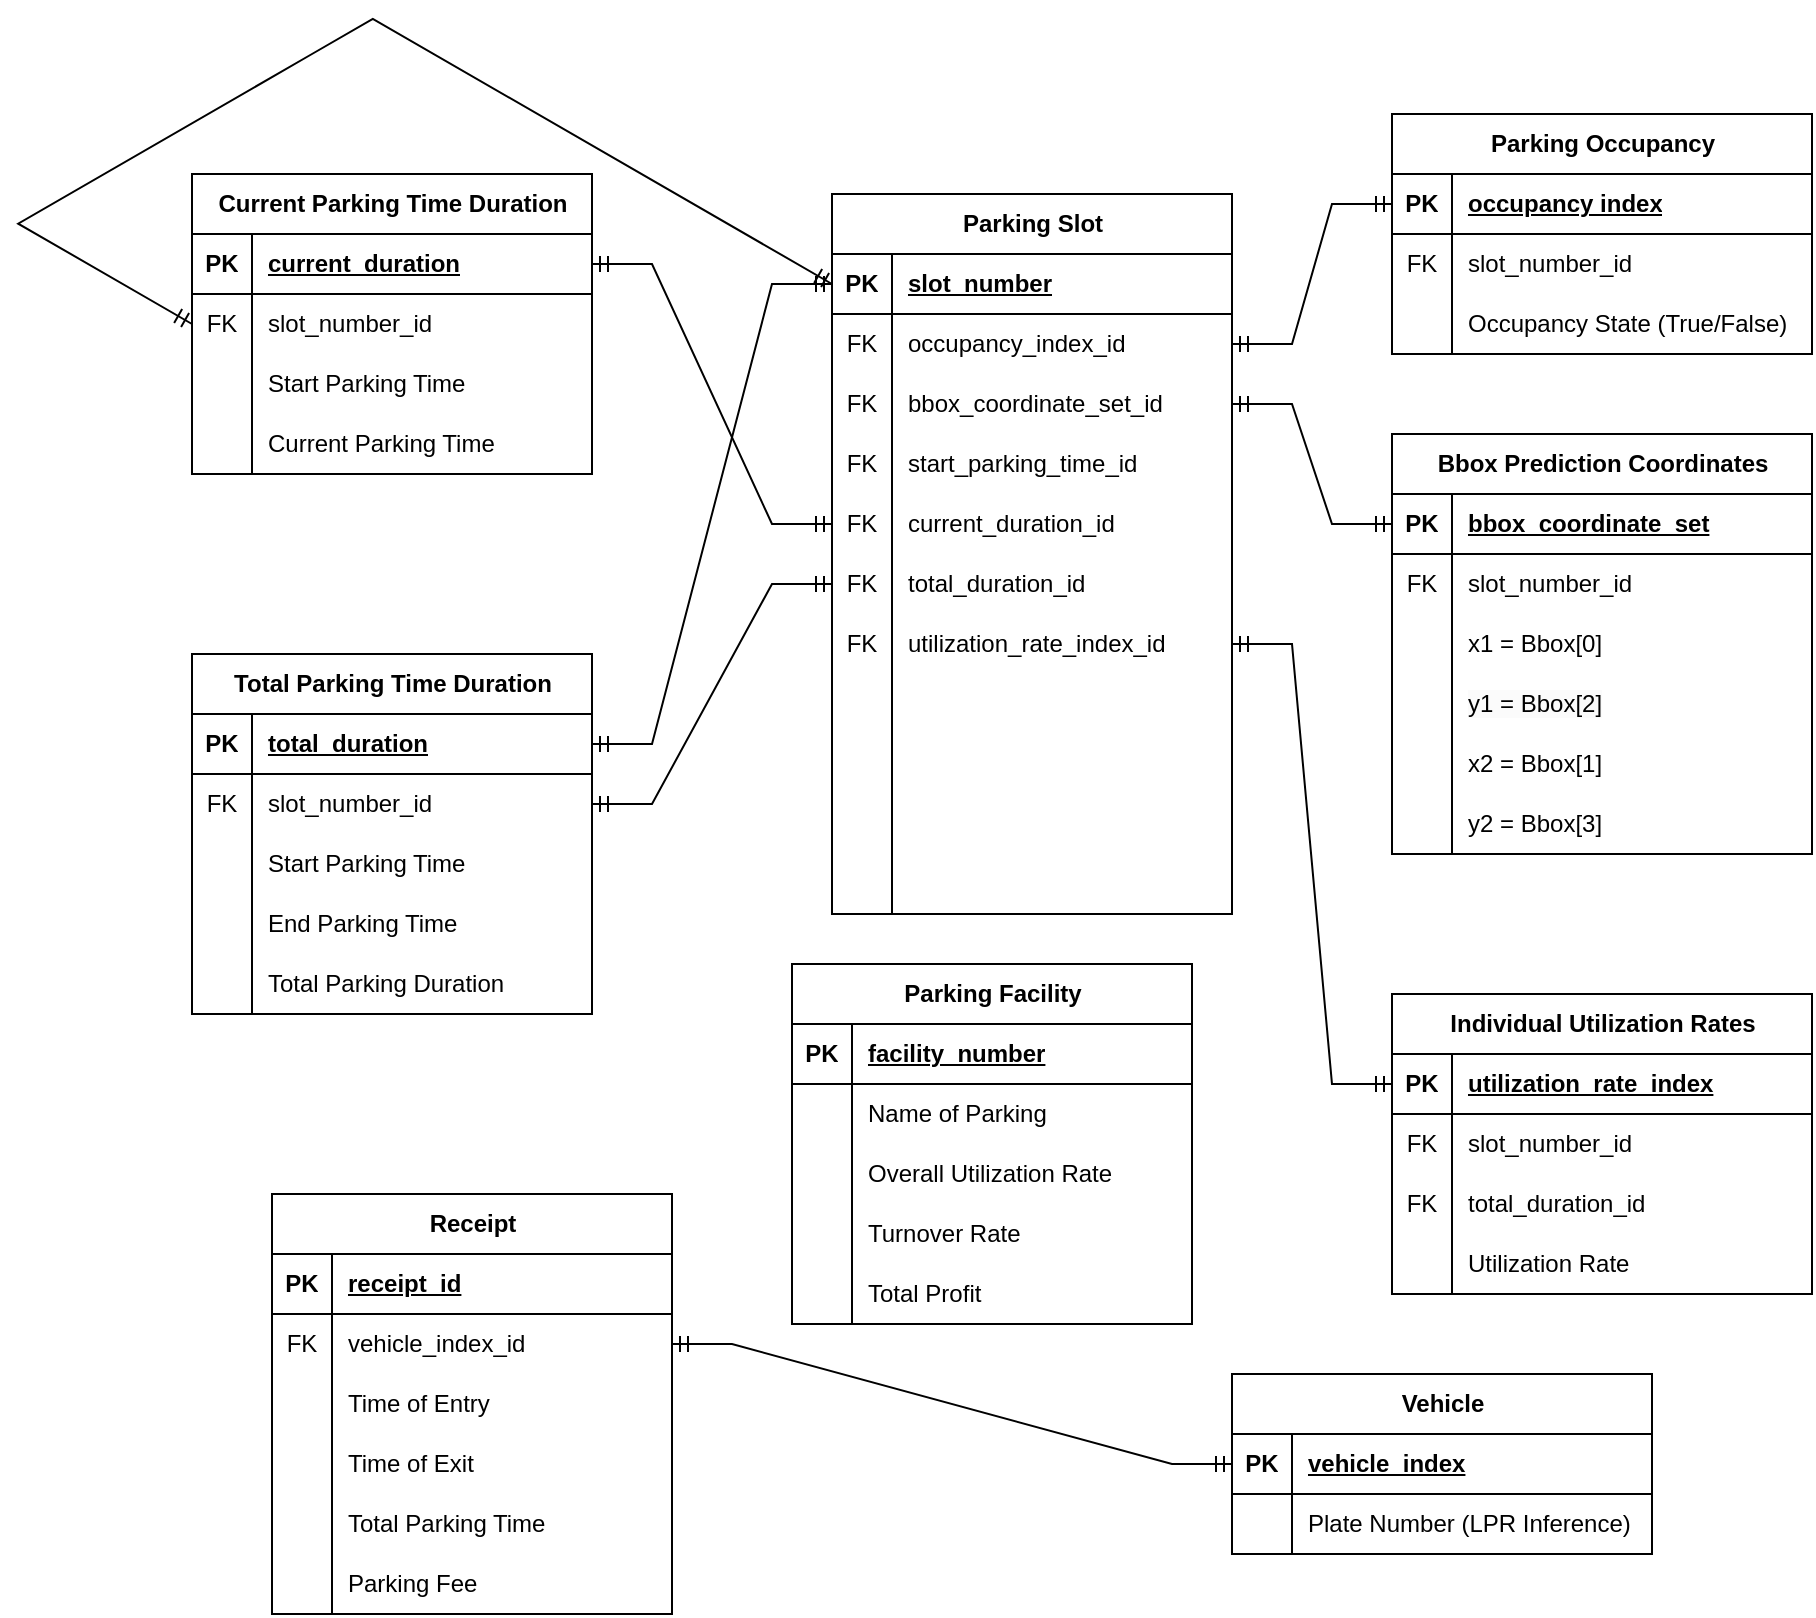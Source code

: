 <mxfile version="21.3.4" type="github">
  <diagram name="Page-1" id="2ca16b54-16f6-2749-3443-fa8db7711227">
    <mxGraphModel dx="2534" dy="803" grid="1" gridSize="10" guides="1" tooltips="1" connect="1" arrows="1" fold="1" page="1" pageScale="1" pageWidth="1100" pageHeight="850" background="none" math="0" shadow="0">
      <root>
        <mxCell id="0" />
        <mxCell id="1" parent="0" />
        <mxCell id="xJjSJSvxdBh9kYP0cGvU-10" value="Parking Slot" style="shape=table;startSize=30;container=1;collapsible=1;childLayout=tableLayout;fixedRows=1;rowLines=0;fontStyle=1;align=center;resizeLast=1;html=1;" parent="1" vertex="1">
          <mxGeometry x="360" y="120" width="200" height="360" as="geometry" />
        </mxCell>
        <mxCell id="xJjSJSvxdBh9kYP0cGvU-11" value="" style="shape=tableRow;horizontal=0;startSize=0;swimlaneHead=0;swimlaneBody=0;fillColor=none;collapsible=0;dropTarget=0;points=[[0,0.5],[1,0.5]];portConstraint=eastwest;top=0;left=0;right=0;bottom=1;" parent="xJjSJSvxdBh9kYP0cGvU-10" vertex="1">
          <mxGeometry y="30" width="200" height="30" as="geometry" />
        </mxCell>
        <mxCell id="xJjSJSvxdBh9kYP0cGvU-12" value="PK" style="shape=partialRectangle;connectable=0;fillColor=none;top=0;left=0;bottom=0;right=0;fontStyle=1;overflow=hidden;whiteSpace=wrap;html=1;" parent="xJjSJSvxdBh9kYP0cGvU-11" vertex="1">
          <mxGeometry width="30" height="30" as="geometry">
            <mxRectangle width="30" height="30" as="alternateBounds" />
          </mxGeometry>
        </mxCell>
        <mxCell id="xJjSJSvxdBh9kYP0cGvU-13" value="slot_number" style="shape=partialRectangle;connectable=0;fillColor=none;top=0;left=0;bottom=0;right=0;align=left;spacingLeft=6;fontStyle=5;overflow=hidden;whiteSpace=wrap;html=1;" parent="xJjSJSvxdBh9kYP0cGvU-11" vertex="1">
          <mxGeometry x="30" width="170" height="30" as="geometry">
            <mxRectangle width="170" height="30" as="alternateBounds" />
          </mxGeometry>
        </mxCell>
        <mxCell id="xJjSJSvxdBh9kYP0cGvU-14" value="" style="shape=tableRow;horizontal=0;startSize=0;swimlaneHead=0;swimlaneBody=0;fillColor=none;collapsible=0;dropTarget=0;points=[[0,0.5],[1,0.5]];portConstraint=eastwest;top=0;left=0;right=0;bottom=0;" parent="xJjSJSvxdBh9kYP0cGvU-10" vertex="1">
          <mxGeometry y="60" width="200" height="30" as="geometry" />
        </mxCell>
        <mxCell id="xJjSJSvxdBh9kYP0cGvU-15" value="FK" style="shape=partialRectangle;connectable=0;fillColor=none;top=0;left=0;bottom=0;right=0;editable=1;overflow=hidden;whiteSpace=wrap;html=1;" parent="xJjSJSvxdBh9kYP0cGvU-14" vertex="1">
          <mxGeometry width="30" height="30" as="geometry">
            <mxRectangle width="30" height="30" as="alternateBounds" />
          </mxGeometry>
        </mxCell>
        <mxCell id="xJjSJSvxdBh9kYP0cGvU-16" value="occupancy_index_id" style="shape=partialRectangle;connectable=0;fillColor=none;top=0;left=0;bottom=0;right=0;align=left;spacingLeft=6;overflow=hidden;whiteSpace=wrap;html=1;" parent="xJjSJSvxdBh9kYP0cGvU-14" vertex="1">
          <mxGeometry x="30" width="170" height="30" as="geometry">
            <mxRectangle width="170" height="30" as="alternateBounds" />
          </mxGeometry>
        </mxCell>
        <mxCell id="xJjSJSvxdBh9kYP0cGvU-17" value="" style="shape=tableRow;horizontal=0;startSize=0;swimlaneHead=0;swimlaneBody=0;fillColor=none;collapsible=0;dropTarget=0;points=[[0,0.5],[1,0.5]];portConstraint=eastwest;top=0;left=0;right=0;bottom=0;" parent="xJjSJSvxdBh9kYP0cGvU-10" vertex="1">
          <mxGeometry y="90" width="200" height="30" as="geometry" />
        </mxCell>
        <mxCell id="xJjSJSvxdBh9kYP0cGvU-18" value="FK" style="shape=partialRectangle;connectable=0;fillColor=none;top=0;left=0;bottom=0;right=0;editable=1;overflow=hidden;whiteSpace=wrap;html=1;" parent="xJjSJSvxdBh9kYP0cGvU-17" vertex="1">
          <mxGeometry width="30" height="30" as="geometry">
            <mxRectangle width="30" height="30" as="alternateBounds" />
          </mxGeometry>
        </mxCell>
        <mxCell id="xJjSJSvxdBh9kYP0cGvU-19" value="bbox_coordinate_set_id" style="shape=partialRectangle;connectable=0;fillColor=none;top=0;left=0;bottom=0;right=0;align=left;spacingLeft=6;overflow=hidden;whiteSpace=wrap;html=1;" parent="xJjSJSvxdBh9kYP0cGvU-17" vertex="1">
          <mxGeometry x="30" width="170" height="30" as="geometry">
            <mxRectangle width="170" height="30" as="alternateBounds" />
          </mxGeometry>
        </mxCell>
        <mxCell id="xJjSJSvxdBh9kYP0cGvU-20" value="" style="shape=tableRow;horizontal=0;startSize=0;swimlaneHead=0;swimlaneBody=0;fillColor=none;collapsible=0;dropTarget=0;points=[[0,0.5],[1,0.5]];portConstraint=eastwest;top=0;left=0;right=0;bottom=0;" parent="xJjSJSvxdBh9kYP0cGvU-10" vertex="1">
          <mxGeometry y="120" width="200" height="30" as="geometry" />
        </mxCell>
        <mxCell id="xJjSJSvxdBh9kYP0cGvU-21" value="FK" style="shape=partialRectangle;connectable=0;fillColor=none;top=0;left=0;bottom=0;right=0;editable=1;overflow=hidden;whiteSpace=wrap;html=1;" parent="xJjSJSvxdBh9kYP0cGvU-20" vertex="1">
          <mxGeometry width="30" height="30" as="geometry">
            <mxRectangle width="30" height="30" as="alternateBounds" />
          </mxGeometry>
        </mxCell>
        <mxCell id="xJjSJSvxdBh9kYP0cGvU-22" value="start_parking_time_id" style="shape=partialRectangle;connectable=0;fillColor=none;top=0;left=0;bottom=0;right=0;align=left;spacingLeft=6;overflow=hidden;whiteSpace=wrap;html=1;" parent="xJjSJSvxdBh9kYP0cGvU-20" vertex="1">
          <mxGeometry x="30" width="170" height="30" as="geometry">
            <mxRectangle width="170" height="30" as="alternateBounds" />
          </mxGeometry>
        </mxCell>
        <mxCell id="xJjSJSvxdBh9kYP0cGvU-23" value="" style="shape=tableRow;horizontal=0;startSize=0;swimlaneHead=0;swimlaneBody=0;fillColor=none;collapsible=0;dropTarget=0;points=[[0,0.5],[1,0.5]];portConstraint=eastwest;top=0;left=0;right=0;bottom=0;" parent="xJjSJSvxdBh9kYP0cGvU-10" vertex="1">
          <mxGeometry y="150" width="200" height="30" as="geometry" />
        </mxCell>
        <mxCell id="xJjSJSvxdBh9kYP0cGvU-24" value="FK" style="shape=partialRectangle;connectable=0;fillColor=none;top=0;left=0;bottom=0;right=0;editable=1;overflow=hidden;whiteSpace=wrap;html=1;" parent="xJjSJSvxdBh9kYP0cGvU-23" vertex="1">
          <mxGeometry width="30" height="30" as="geometry">
            <mxRectangle width="30" height="30" as="alternateBounds" />
          </mxGeometry>
        </mxCell>
        <mxCell id="xJjSJSvxdBh9kYP0cGvU-25" value="current_duration_id" style="shape=partialRectangle;connectable=0;fillColor=none;top=0;left=0;bottom=0;right=0;align=left;spacingLeft=6;overflow=hidden;whiteSpace=wrap;html=1;" parent="xJjSJSvxdBh9kYP0cGvU-23" vertex="1">
          <mxGeometry x="30" width="170" height="30" as="geometry">
            <mxRectangle width="170" height="30" as="alternateBounds" />
          </mxGeometry>
        </mxCell>
        <mxCell id="xJjSJSvxdBh9kYP0cGvU-26" value="" style="shape=tableRow;horizontal=0;startSize=0;swimlaneHead=0;swimlaneBody=0;fillColor=none;collapsible=0;dropTarget=0;points=[[0,0.5],[1,0.5]];portConstraint=eastwest;top=0;left=0;right=0;bottom=0;" parent="xJjSJSvxdBh9kYP0cGvU-10" vertex="1">
          <mxGeometry y="180" width="200" height="30" as="geometry" />
        </mxCell>
        <mxCell id="xJjSJSvxdBh9kYP0cGvU-27" value="FK" style="shape=partialRectangle;connectable=0;fillColor=none;top=0;left=0;bottom=0;right=0;editable=1;overflow=hidden;whiteSpace=wrap;html=1;" parent="xJjSJSvxdBh9kYP0cGvU-26" vertex="1">
          <mxGeometry width="30" height="30" as="geometry">
            <mxRectangle width="30" height="30" as="alternateBounds" />
          </mxGeometry>
        </mxCell>
        <mxCell id="xJjSJSvxdBh9kYP0cGvU-28" value="total_duration_id" style="shape=partialRectangle;connectable=0;fillColor=none;top=0;left=0;bottom=0;right=0;align=left;spacingLeft=6;overflow=hidden;whiteSpace=wrap;html=1;" parent="xJjSJSvxdBh9kYP0cGvU-26" vertex="1">
          <mxGeometry x="30" width="170" height="30" as="geometry">
            <mxRectangle width="170" height="30" as="alternateBounds" />
          </mxGeometry>
        </mxCell>
        <mxCell id="xJjSJSvxdBh9kYP0cGvU-48" value="" style="shape=tableRow;horizontal=0;startSize=0;swimlaneHead=0;swimlaneBody=0;fillColor=none;collapsible=0;dropTarget=0;points=[[0,0.5],[1,0.5]];portConstraint=eastwest;top=0;left=0;right=0;bottom=0;" parent="xJjSJSvxdBh9kYP0cGvU-10" vertex="1">
          <mxGeometry y="210" width="200" height="30" as="geometry" />
        </mxCell>
        <mxCell id="xJjSJSvxdBh9kYP0cGvU-49" value="FK" style="shape=partialRectangle;connectable=0;fillColor=none;top=0;left=0;bottom=0;right=0;editable=1;overflow=hidden;whiteSpace=wrap;html=1;" parent="xJjSJSvxdBh9kYP0cGvU-48" vertex="1">
          <mxGeometry width="30" height="30" as="geometry">
            <mxRectangle width="30" height="30" as="alternateBounds" />
          </mxGeometry>
        </mxCell>
        <mxCell id="xJjSJSvxdBh9kYP0cGvU-50" value="utilization_rate_index_id" style="shape=partialRectangle;connectable=0;fillColor=none;top=0;left=0;bottom=0;right=0;align=left;spacingLeft=6;overflow=hidden;whiteSpace=wrap;html=1;" parent="xJjSJSvxdBh9kYP0cGvU-48" vertex="1">
          <mxGeometry x="30" width="170" height="30" as="geometry">
            <mxRectangle width="170" height="30" as="alternateBounds" />
          </mxGeometry>
        </mxCell>
        <mxCell id="xJjSJSvxdBh9kYP0cGvU-51" value="" style="shape=tableRow;horizontal=0;startSize=0;swimlaneHead=0;swimlaneBody=0;fillColor=none;collapsible=0;dropTarget=0;points=[[0,0.5],[1,0.5]];portConstraint=eastwest;top=0;left=0;right=0;bottom=0;" parent="xJjSJSvxdBh9kYP0cGvU-10" vertex="1">
          <mxGeometry y="240" width="200" height="30" as="geometry" />
        </mxCell>
        <mxCell id="xJjSJSvxdBh9kYP0cGvU-52" value="" style="shape=partialRectangle;connectable=0;fillColor=none;top=0;left=0;bottom=0;right=0;editable=1;overflow=hidden;whiteSpace=wrap;html=1;" parent="xJjSJSvxdBh9kYP0cGvU-51" vertex="1">
          <mxGeometry width="30" height="30" as="geometry">
            <mxRectangle width="30" height="30" as="alternateBounds" />
          </mxGeometry>
        </mxCell>
        <mxCell id="xJjSJSvxdBh9kYP0cGvU-53" value="" style="shape=partialRectangle;connectable=0;fillColor=none;top=0;left=0;bottom=0;right=0;align=left;spacingLeft=6;overflow=hidden;whiteSpace=wrap;html=1;" parent="xJjSJSvxdBh9kYP0cGvU-51" vertex="1">
          <mxGeometry x="30" width="170" height="30" as="geometry">
            <mxRectangle width="170" height="30" as="alternateBounds" />
          </mxGeometry>
        </mxCell>
        <mxCell id="xJjSJSvxdBh9kYP0cGvU-55" value="" style="shape=tableRow;horizontal=0;startSize=0;swimlaneHead=0;swimlaneBody=0;fillColor=none;collapsible=0;dropTarget=0;points=[[0,0.5],[1,0.5]];portConstraint=eastwest;top=0;left=0;right=0;bottom=0;" parent="xJjSJSvxdBh9kYP0cGvU-10" vertex="1">
          <mxGeometry y="270" width="200" height="30" as="geometry" />
        </mxCell>
        <mxCell id="xJjSJSvxdBh9kYP0cGvU-56" value="" style="shape=partialRectangle;connectable=0;fillColor=none;top=0;left=0;bottom=0;right=0;editable=1;overflow=hidden;whiteSpace=wrap;html=1;" parent="xJjSJSvxdBh9kYP0cGvU-55" vertex="1">
          <mxGeometry width="30" height="30" as="geometry">
            <mxRectangle width="30" height="30" as="alternateBounds" />
          </mxGeometry>
        </mxCell>
        <mxCell id="xJjSJSvxdBh9kYP0cGvU-57" value="" style="shape=partialRectangle;connectable=0;fillColor=none;top=0;left=0;bottom=0;right=0;align=left;spacingLeft=6;overflow=hidden;whiteSpace=wrap;html=1;" parent="xJjSJSvxdBh9kYP0cGvU-55" vertex="1">
          <mxGeometry x="30" width="170" height="30" as="geometry">
            <mxRectangle width="170" height="30" as="alternateBounds" />
          </mxGeometry>
        </mxCell>
        <mxCell id="97ohD0QiBekmMINB1wf6-1" value="" style="shape=tableRow;horizontal=0;startSize=0;swimlaneHead=0;swimlaneBody=0;fillColor=none;collapsible=0;dropTarget=0;points=[[0,0.5],[1,0.5]];portConstraint=eastwest;top=0;left=0;right=0;bottom=0;" parent="xJjSJSvxdBh9kYP0cGvU-10" vertex="1">
          <mxGeometry y="300" width="200" height="30" as="geometry" />
        </mxCell>
        <mxCell id="97ohD0QiBekmMINB1wf6-2" value="" style="shape=partialRectangle;connectable=0;fillColor=none;top=0;left=0;bottom=0;right=0;editable=1;overflow=hidden;whiteSpace=wrap;html=1;" parent="97ohD0QiBekmMINB1wf6-1" vertex="1">
          <mxGeometry width="30" height="30" as="geometry">
            <mxRectangle width="30" height="30" as="alternateBounds" />
          </mxGeometry>
        </mxCell>
        <mxCell id="97ohD0QiBekmMINB1wf6-3" value="" style="shape=partialRectangle;connectable=0;fillColor=none;top=0;left=0;bottom=0;right=0;align=left;spacingLeft=6;overflow=hidden;whiteSpace=wrap;html=1;" parent="97ohD0QiBekmMINB1wf6-1" vertex="1">
          <mxGeometry x="30" width="170" height="30" as="geometry">
            <mxRectangle width="170" height="30" as="alternateBounds" />
          </mxGeometry>
        </mxCell>
        <mxCell id="97ohD0QiBekmMINB1wf6-4" value="" style="shape=tableRow;horizontal=0;startSize=0;swimlaneHead=0;swimlaneBody=0;fillColor=none;collapsible=0;dropTarget=0;points=[[0,0.5],[1,0.5]];portConstraint=eastwest;top=0;left=0;right=0;bottom=0;" parent="xJjSJSvxdBh9kYP0cGvU-10" vertex="1">
          <mxGeometry y="330" width="200" height="30" as="geometry" />
        </mxCell>
        <mxCell id="97ohD0QiBekmMINB1wf6-5" value="" style="shape=partialRectangle;connectable=0;fillColor=none;top=0;left=0;bottom=0;right=0;editable=1;overflow=hidden;whiteSpace=wrap;html=1;" parent="97ohD0QiBekmMINB1wf6-4" vertex="1">
          <mxGeometry width="30" height="30" as="geometry">
            <mxRectangle width="30" height="30" as="alternateBounds" />
          </mxGeometry>
        </mxCell>
        <mxCell id="97ohD0QiBekmMINB1wf6-6" value="" style="shape=partialRectangle;connectable=0;fillColor=none;top=0;left=0;bottom=0;right=0;align=left;spacingLeft=6;overflow=hidden;whiteSpace=wrap;html=1;" parent="97ohD0QiBekmMINB1wf6-4" vertex="1">
          <mxGeometry x="30" width="170" height="30" as="geometry">
            <mxRectangle width="170" height="30" as="alternateBounds" />
          </mxGeometry>
        </mxCell>
        <mxCell id="xJjSJSvxdBh9kYP0cGvU-86" value="" style="edgeStyle=entityRelationEdgeStyle;fontSize=12;html=1;endArrow=ERmandOne;startArrow=ERmandOne;rounded=0;exitX=1;exitY=0.5;exitDx=0;exitDy=0;entryX=0;entryY=0.5;entryDx=0;entryDy=0;" parent="1" source="xJjSJSvxdBh9kYP0cGvU-14" target="97ohD0QiBekmMINB1wf6-26" edge="1">
          <mxGeometry width="100" height="100" relative="1" as="geometry">
            <mxPoint x="680" y="510" as="sourcePoint" />
            <mxPoint x="660" y="285" as="targetPoint" />
          </mxGeometry>
        </mxCell>
        <mxCell id="97ohD0QiBekmMINB1wf6-25" value="Parking Occupancy" style="shape=table;startSize=30;container=1;collapsible=1;childLayout=tableLayout;fixedRows=1;rowLines=0;fontStyle=1;align=center;resizeLast=1;html=1;" parent="1" vertex="1">
          <mxGeometry x="640" y="80" width="210" height="120" as="geometry" />
        </mxCell>
        <mxCell id="97ohD0QiBekmMINB1wf6-26" value="" style="shape=tableRow;horizontal=0;startSize=0;swimlaneHead=0;swimlaneBody=0;fillColor=none;collapsible=0;dropTarget=0;points=[[0,0.5],[1,0.5]];portConstraint=eastwest;top=0;left=0;right=0;bottom=1;" parent="97ohD0QiBekmMINB1wf6-25" vertex="1">
          <mxGeometry y="30" width="210" height="30" as="geometry" />
        </mxCell>
        <mxCell id="97ohD0QiBekmMINB1wf6-27" value="PK" style="shape=partialRectangle;connectable=0;fillColor=none;top=0;left=0;bottom=0;right=0;fontStyle=1;overflow=hidden;whiteSpace=wrap;html=1;" parent="97ohD0QiBekmMINB1wf6-26" vertex="1">
          <mxGeometry width="30" height="30" as="geometry">
            <mxRectangle width="30" height="30" as="alternateBounds" />
          </mxGeometry>
        </mxCell>
        <mxCell id="97ohD0QiBekmMINB1wf6-28" value="occupancy index" style="shape=partialRectangle;connectable=0;fillColor=none;top=0;left=0;bottom=0;right=0;align=left;spacingLeft=6;fontStyle=5;overflow=hidden;whiteSpace=wrap;html=1;" parent="97ohD0QiBekmMINB1wf6-26" vertex="1">
          <mxGeometry x="30" width="180" height="30" as="geometry">
            <mxRectangle width="180" height="30" as="alternateBounds" />
          </mxGeometry>
        </mxCell>
        <mxCell id="97ohD0QiBekmMINB1wf6-29" value="" style="shape=tableRow;horizontal=0;startSize=0;swimlaneHead=0;swimlaneBody=0;fillColor=none;collapsible=0;dropTarget=0;points=[[0,0.5],[1,0.5]];portConstraint=eastwest;top=0;left=0;right=0;bottom=0;" parent="97ohD0QiBekmMINB1wf6-25" vertex="1">
          <mxGeometry y="60" width="210" height="30" as="geometry" />
        </mxCell>
        <mxCell id="97ohD0QiBekmMINB1wf6-30" value="FK" style="shape=partialRectangle;connectable=0;fillColor=none;top=0;left=0;bottom=0;right=0;editable=1;overflow=hidden;whiteSpace=wrap;html=1;" parent="97ohD0QiBekmMINB1wf6-29" vertex="1">
          <mxGeometry width="30" height="30" as="geometry">
            <mxRectangle width="30" height="30" as="alternateBounds" />
          </mxGeometry>
        </mxCell>
        <mxCell id="97ohD0QiBekmMINB1wf6-31" value="slot_number_id" style="shape=partialRectangle;connectable=0;fillColor=none;top=0;left=0;bottom=0;right=0;align=left;spacingLeft=6;overflow=hidden;whiteSpace=wrap;html=1;" parent="97ohD0QiBekmMINB1wf6-29" vertex="1">
          <mxGeometry x="30" width="180" height="30" as="geometry">
            <mxRectangle width="180" height="30" as="alternateBounds" />
          </mxGeometry>
        </mxCell>
        <mxCell id="J8JvNB3wVULUMRrqqZhq-20" value="" style="shape=tableRow;horizontal=0;startSize=0;swimlaneHead=0;swimlaneBody=0;fillColor=none;collapsible=0;dropTarget=0;points=[[0,0.5],[1,0.5]];portConstraint=eastwest;top=0;left=0;right=0;bottom=0;" vertex="1" parent="97ohD0QiBekmMINB1wf6-25">
          <mxGeometry y="90" width="210" height="30" as="geometry" />
        </mxCell>
        <mxCell id="J8JvNB3wVULUMRrqqZhq-21" value="" style="shape=partialRectangle;connectable=0;fillColor=none;top=0;left=0;bottom=0;right=0;editable=1;overflow=hidden;whiteSpace=wrap;html=1;" vertex="1" parent="J8JvNB3wVULUMRrqqZhq-20">
          <mxGeometry width="30" height="30" as="geometry">
            <mxRectangle width="30" height="30" as="alternateBounds" />
          </mxGeometry>
        </mxCell>
        <mxCell id="J8JvNB3wVULUMRrqqZhq-22" value="Occupancy State (True/False)" style="shape=partialRectangle;connectable=0;fillColor=none;top=0;left=0;bottom=0;right=0;align=left;spacingLeft=6;overflow=hidden;whiteSpace=wrap;html=1;" vertex="1" parent="J8JvNB3wVULUMRrqqZhq-20">
          <mxGeometry x="30" width="180" height="30" as="geometry">
            <mxRectangle width="180" height="30" as="alternateBounds" />
          </mxGeometry>
        </mxCell>
        <mxCell id="97ohD0QiBekmMINB1wf6-59" value="Bbox Prediction Coordinates" style="shape=table;startSize=30;container=1;collapsible=1;childLayout=tableLayout;fixedRows=1;rowLines=0;fontStyle=1;align=center;resizeLast=1;html=1;" parent="1" vertex="1">
          <mxGeometry x="640" y="240" width="210" height="210" as="geometry" />
        </mxCell>
        <mxCell id="97ohD0QiBekmMINB1wf6-60" value="" style="shape=tableRow;horizontal=0;startSize=0;swimlaneHead=0;swimlaneBody=0;fillColor=none;collapsible=0;dropTarget=0;points=[[0,0.5],[1,0.5]];portConstraint=eastwest;top=0;left=0;right=0;bottom=1;" parent="97ohD0QiBekmMINB1wf6-59" vertex="1">
          <mxGeometry y="30" width="210" height="30" as="geometry" />
        </mxCell>
        <mxCell id="97ohD0QiBekmMINB1wf6-61" value="PK" style="shape=partialRectangle;connectable=0;fillColor=none;top=0;left=0;bottom=0;right=0;fontStyle=1;overflow=hidden;whiteSpace=wrap;html=1;" parent="97ohD0QiBekmMINB1wf6-60" vertex="1">
          <mxGeometry width="30" height="30" as="geometry">
            <mxRectangle width="30" height="30" as="alternateBounds" />
          </mxGeometry>
        </mxCell>
        <mxCell id="97ohD0QiBekmMINB1wf6-62" value="bbox_coordinate_set" style="shape=partialRectangle;connectable=0;fillColor=none;top=0;left=0;bottom=0;right=0;align=left;spacingLeft=6;fontStyle=5;overflow=hidden;whiteSpace=wrap;html=1;" parent="97ohD0QiBekmMINB1wf6-60" vertex="1">
          <mxGeometry x="30" width="180" height="30" as="geometry">
            <mxRectangle width="180" height="30" as="alternateBounds" />
          </mxGeometry>
        </mxCell>
        <mxCell id="97ohD0QiBekmMINB1wf6-63" value="" style="shape=tableRow;horizontal=0;startSize=0;swimlaneHead=0;swimlaneBody=0;fillColor=none;collapsible=0;dropTarget=0;points=[[0,0.5],[1,0.5]];portConstraint=eastwest;top=0;left=0;right=0;bottom=0;" parent="97ohD0QiBekmMINB1wf6-59" vertex="1">
          <mxGeometry y="60" width="210" height="30" as="geometry" />
        </mxCell>
        <mxCell id="97ohD0QiBekmMINB1wf6-64" value="FK" style="shape=partialRectangle;connectable=0;fillColor=none;top=0;left=0;bottom=0;right=0;editable=1;overflow=hidden;whiteSpace=wrap;html=1;" parent="97ohD0QiBekmMINB1wf6-63" vertex="1">
          <mxGeometry width="30" height="30" as="geometry">
            <mxRectangle width="30" height="30" as="alternateBounds" />
          </mxGeometry>
        </mxCell>
        <mxCell id="97ohD0QiBekmMINB1wf6-65" value="slot_number_id" style="shape=partialRectangle;connectable=0;fillColor=none;top=0;left=0;bottom=0;right=0;align=left;spacingLeft=6;overflow=hidden;whiteSpace=wrap;html=1;" parent="97ohD0QiBekmMINB1wf6-63" vertex="1">
          <mxGeometry x="30" width="180" height="30" as="geometry">
            <mxRectangle width="180" height="30" as="alternateBounds" />
          </mxGeometry>
        </mxCell>
        <mxCell id="97ohD0QiBekmMINB1wf6-66" value="" style="shape=tableRow;horizontal=0;startSize=0;swimlaneHead=0;swimlaneBody=0;fillColor=none;collapsible=0;dropTarget=0;points=[[0,0.5],[1,0.5]];portConstraint=eastwest;top=0;left=0;right=0;bottom=0;" parent="97ohD0QiBekmMINB1wf6-59" vertex="1">
          <mxGeometry y="90" width="210" height="30" as="geometry" />
        </mxCell>
        <mxCell id="97ohD0QiBekmMINB1wf6-67" value="" style="shape=partialRectangle;connectable=0;fillColor=none;top=0;left=0;bottom=0;right=0;editable=1;overflow=hidden;whiteSpace=wrap;html=1;" parent="97ohD0QiBekmMINB1wf6-66" vertex="1">
          <mxGeometry width="30" height="30" as="geometry">
            <mxRectangle width="30" height="30" as="alternateBounds" />
          </mxGeometry>
        </mxCell>
        <mxCell id="97ohD0QiBekmMINB1wf6-68" value="x1 = Bbox[0]" style="shape=partialRectangle;connectable=0;fillColor=none;top=0;left=0;bottom=0;right=0;align=left;spacingLeft=6;overflow=hidden;whiteSpace=wrap;html=1;" parent="97ohD0QiBekmMINB1wf6-66" vertex="1">
          <mxGeometry x="30" width="180" height="30" as="geometry">
            <mxRectangle width="180" height="30" as="alternateBounds" />
          </mxGeometry>
        </mxCell>
        <mxCell id="97ohD0QiBekmMINB1wf6-69" value="" style="shape=tableRow;horizontal=0;startSize=0;swimlaneHead=0;swimlaneBody=0;fillColor=none;collapsible=0;dropTarget=0;points=[[0,0.5],[1,0.5]];portConstraint=eastwest;top=0;left=0;right=0;bottom=0;" parent="97ohD0QiBekmMINB1wf6-59" vertex="1">
          <mxGeometry y="120" width="210" height="30" as="geometry" />
        </mxCell>
        <mxCell id="97ohD0QiBekmMINB1wf6-70" value="" style="shape=partialRectangle;connectable=0;fillColor=none;top=0;left=0;bottom=0;right=0;editable=1;overflow=hidden;whiteSpace=wrap;html=1;" parent="97ohD0QiBekmMINB1wf6-69" vertex="1">
          <mxGeometry width="30" height="30" as="geometry">
            <mxRectangle width="30" height="30" as="alternateBounds" />
          </mxGeometry>
        </mxCell>
        <mxCell id="97ohD0QiBekmMINB1wf6-71" value="&lt;meta charset=&quot;utf-8&quot;&gt;&lt;span style=&quot;color: rgb(0, 0, 0); font-family: Helvetica; font-size: 12px; font-style: normal; font-variant-ligatures: normal; font-variant-caps: normal; font-weight: 400; letter-spacing: normal; orphans: 2; text-align: left; text-indent: 0px; text-transform: none; widows: 2; word-spacing: 0px; -webkit-text-stroke-width: 0px; background-color: rgb(251, 251, 251); text-decoration-thickness: initial; text-decoration-style: initial; text-decoration-color: initial; float: none; display: inline !important;&quot;&gt;y1 = Bbox[2]&lt;/span&gt;" style="shape=partialRectangle;connectable=0;fillColor=none;top=0;left=0;bottom=0;right=0;align=left;spacingLeft=6;overflow=hidden;whiteSpace=wrap;html=1;" parent="97ohD0QiBekmMINB1wf6-69" vertex="1">
          <mxGeometry x="30" width="180" height="30" as="geometry">
            <mxRectangle width="180" height="30" as="alternateBounds" />
          </mxGeometry>
        </mxCell>
        <mxCell id="97ohD0QiBekmMINB1wf6-72" value="" style="shape=tableRow;horizontal=0;startSize=0;swimlaneHead=0;swimlaneBody=0;fillColor=none;collapsible=0;dropTarget=0;points=[[0,0.5],[1,0.5]];portConstraint=eastwest;top=0;left=0;right=0;bottom=0;" parent="97ohD0QiBekmMINB1wf6-59" vertex="1">
          <mxGeometry y="150" width="210" height="30" as="geometry" />
        </mxCell>
        <mxCell id="97ohD0QiBekmMINB1wf6-73" value="" style="shape=partialRectangle;connectable=0;fillColor=none;top=0;left=0;bottom=0;right=0;editable=1;overflow=hidden;whiteSpace=wrap;html=1;" parent="97ohD0QiBekmMINB1wf6-72" vertex="1">
          <mxGeometry width="30" height="30" as="geometry">
            <mxRectangle width="30" height="30" as="alternateBounds" />
          </mxGeometry>
        </mxCell>
        <mxCell id="97ohD0QiBekmMINB1wf6-74" value="x2 = Bbox[1]" style="shape=partialRectangle;connectable=0;fillColor=none;top=0;left=0;bottom=0;right=0;align=left;spacingLeft=6;overflow=hidden;whiteSpace=wrap;html=1;" parent="97ohD0QiBekmMINB1wf6-72" vertex="1">
          <mxGeometry x="30" width="180" height="30" as="geometry">
            <mxRectangle width="180" height="30" as="alternateBounds" />
          </mxGeometry>
        </mxCell>
        <mxCell id="J8JvNB3wVULUMRrqqZhq-17" value="" style="shape=tableRow;horizontal=0;startSize=0;swimlaneHead=0;swimlaneBody=0;fillColor=none;collapsible=0;dropTarget=0;points=[[0,0.5],[1,0.5]];portConstraint=eastwest;top=0;left=0;right=0;bottom=0;" vertex="1" parent="97ohD0QiBekmMINB1wf6-59">
          <mxGeometry y="180" width="210" height="30" as="geometry" />
        </mxCell>
        <mxCell id="J8JvNB3wVULUMRrqqZhq-18" value="" style="shape=partialRectangle;connectable=0;fillColor=none;top=0;left=0;bottom=0;right=0;editable=1;overflow=hidden;whiteSpace=wrap;html=1;" vertex="1" parent="J8JvNB3wVULUMRrqqZhq-17">
          <mxGeometry width="30" height="30" as="geometry">
            <mxRectangle width="30" height="30" as="alternateBounds" />
          </mxGeometry>
        </mxCell>
        <mxCell id="J8JvNB3wVULUMRrqqZhq-19" value="y2 = Bbox[3]" style="shape=partialRectangle;connectable=0;fillColor=none;top=0;left=0;bottom=0;right=0;align=left;spacingLeft=6;overflow=hidden;whiteSpace=wrap;html=1;" vertex="1" parent="J8JvNB3wVULUMRrqqZhq-17">
          <mxGeometry x="30" width="180" height="30" as="geometry">
            <mxRectangle width="180" height="30" as="alternateBounds" />
          </mxGeometry>
        </mxCell>
        <mxCell id="97ohD0QiBekmMINB1wf6-76" value="" style="edgeStyle=entityRelationEdgeStyle;fontSize=12;html=1;endArrow=ERmandOne;startArrow=ERmandOne;rounded=0;exitX=1;exitY=0.5;exitDx=0;exitDy=0;entryX=0;entryY=0.5;entryDx=0;entryDy=0;" parent="1" source="xJjSJSvxdBh9kYP0cGvU-17" target="97ohD0QiBekmMINB1wf6-60" edge="1">
          <mxGeometry width="100" height="100" relative="1" as="geometry">
            <mxPoint x="660" y="510" as="sourcePoint" />
            <mxPoint x="760" y="410" as="targetPoint" />
          </mxGeometry>
        </mxCell>
        <mxCell id="97ohD0QiBekmMINB1wf6-77" value="Current Parking Time Duration" style="shape=table;startSize=30;container=1;collapsible=1;childLayout=tableLayout;fixedRows=1;rowLines=0;fontStyle=1;align=center;resizeLast=1;html=1;" parent="1" vertex="1">
          <mxGeometry x="40" y="110" width="200" height="150" as="geometry" />
        </mxCell>
        <mxCell id="97ohD0QiBekmMINB1wf6-78" value="" style="shape=tableRow;horizontal=0;startSize=0;swimlaneHead=0;swimlaneBody=0;fillColor=none;collapsible=0;dropTarget=0;points=[[0,0.5],[1,0.5]];portConstraint=eastwest;top=0;left=0;right=0;bottom=1;" parent="97ohD0QiBekmMINB1wf6-77" vertex="1">
          <mxGeometry y="30" width="200" height="30" as="geometry" />
        </mxCell>
        <mxCell id="97ohD0QiBekmMINB1wf6-79" value="PK" style="shape=partialRectangle;connectable=0;fillColor=none;top=0;left=0;bottom=0;right=0;fontStyle=1;overflow=hidden;whiteSpace=wrap;html=1;" parent="97ohD0QiBekmMINB1wf6-78" vertex="1">
          <mxGeometry width="30" height="30" as="geometry">
            <mxRectangle width="30" height="30" as="alternateBounds" />
          </mxGeometry>
        </mxCell>
        <mxCell id="97ohD0QiBekmMINB1wf6-80" value="current_duration" style="shape=partialRectangle;connectable=0;fillColor=none;top=0;left=0;bottom=0;right=0;align=left;spacingLeft=6;fontStyle=5;overflow=hidden;whiteSpace=wrap;html=1;" parent="97ohD0QiBekmMINB1wf6-78" vertex="1">
          <mxGeometry x="30" width="170" height="30" as="geometry">
            <mxRectangle width="170" height="30" as="alternateBounds" />
          </mxGeometry>
        </mxCell>
        <mxCell id="97ohD0QiBekmMINB1wf6-81" value="" style="shape=tableRow;horizontal=0;startSize=0;swimlaneHead=0;swimlaneBody=0;fillColor=none;collapsible=0;dropTarget=0;points=[[0,0.5],[1,0.5]];portConstraint=eastwest;top=0;left=0;right=0;bottom=0;" parent="97ohD0QiBekmMINB1wf6-77" vertex="1">
          <mxGeometry y="60" width="200" height="30" as="geometry" />
        </mxCell>
        <mxCell id="97ohD0QiBekmMINB1wf6-82" value="FK" style="shape=partialRectangle;connectable=0;fillColor=none;top=0;left=0;bottom=0;right=0;editable=1;overflow=hidden;whiteSpace=wrap;html=1;" parent="97ohD0QiBekmMINB1wf6-81" vertex="1">
          <mxGeometry width="30" height="30" as="geometry">
            <mxRectangle width="30" height="30" as="alternateBounds" />
          </mxGeometry>
        </mxCell>
        <mxCell id="97ohD0QiBekmMINB1wf6-83" value="slot_number_id" style="shape=partialRectangle;connectable=0;fillColor=none;top=0;left=0;bottom=0;right=0;align=left;spacingLeft=6;overflow=hidden;whiteSpace=wrap;html=1;" parent="97ohD0QiBekmMINB1wf6-81" vertex="1">
          <mxGeometry x="30" width="170" height="30" as="geometry">
            <mxRectangle width="170" height="30" as="alternateBounds" />
          </mxGeometry>
        </mxCell>
        <mxCell id="97ohD0QiBekmMINB1wf6-84" value="" style="shape=tableRow;horizontal=0;startSize=0;swimlaneHead=0;swimlaneBody=0;fillColor=none;collapsible=0;dropTarget=0;points=[[0,0.5],[1,0.5]];portConstraint=eastwest;top=0;left=0;right=0;bottom=0;" parent="97ohD0QiBekmMINB1wf6-77" vertex="1">
          <mxGeometry y="90" width="200" height="30" as="geometry" />
        </mxCell>
        <mxCell id="97ohD0QiBekmMINB1wf6-85" value="" style="shape=partialRectangle;connectable=0;fillColor=none;top=0;left=0;bottom=0;right=0;editable=1;overflow=hidden;whiteSpace=wrap;html=1;" parent="97ohD0QiBekmMINB1wf6-84" vertex="1">
          <mxGeometry width="30" height="30" as="geometry">
            <mxRectangle width="30" height="30" as="alternateBounds" />
          </mxGeometry>
        </mxCell>
        <mxCell id="97ohD0QiBekmMINB1wf6-86" value="Start Parking Time" style="shape=partialRectangle;connectable=0;fillColor=none;top=0;left=0;bottom=0;right=0;align=left;spacingLeft=6;overflow=hidden;whiteSpace=wrap;html=1;" parent="97ohD0QiBekmMINB1wf6-84" vertex="1">
          <mxGeometry x="30" width="170" height="30" as="geometry">
            <mxRectangle width="170" height="30" as="alternateBounds" />
          </mxGeometry>
        </mxCell>
        <mxCell id="97ohD0QiBekmMINB1wf6-93" value="" style="shape=tableRow;horizontal=0;startSize=0;swimlaneHead=0;swimlaneBody=0;fillColor=none;collapsible=0;dropTarget=0;points=[[0,0.5],[1,0.5]];portConstraint=eastwest;top=0;left=0;right=0;bottom=0;" parent="97ohD0QiBekmMINB1wf6-77" vertex="1">
          <mxGeometry y="120" width="200" height="30" as="geometry" />
        </mxCell>
        <mxCell id="97ohD0QiBekmMINB1wf6-94" value="" style="shape=partialRectangle;connectable=0;fillColor=none;top=0;left=0;bottom=0;right=0;editable=1;overflow=hidden;whiteSpace=wrap;html=1;" parent="97ohD0QiBekmMINB1wf6-93" vertex="1">
          <mxGeometry width="30" height="30" as="geometry">
            <mxRectangle width="30" height="30" as="alternateBounds" />
          </mxGeometry>
        </mxCell>
        <mxCell id="97ohD0QiBekmMINB1wf6-95" value="Current Parking Time" style="shape=partialRectangle;connectable=0;fillColor=none;top=0;left=0;bottom=0;right=0;align=left;spacingLeft=6;overflow=hidden;whiteSpace=wrap;html=1;" parent="97ohD0QiBekmMINB1wf6-93" vertex="1">
          <mxGeometry x="30" width="170" height="30" as="geometry">
            <mxRectangle width="170" height="30" as="alternateBounds" />
          </mxGeometry>
        </mxCell>
        <mxCell id="97ohD0QiBekmMINB1wf6-102" value="" style="edgeStyle=entityRelationEdgeStyle;fontSize=12;html=1;endArrow=ERmandOne;startArrow=ERmandOne;rounded=0;exitX=1;exitY=0.5;exitDx=0;exitDy=0;entryX=0;entryY=0.5;entryDx=0;entryDy=0;" parent="1" source="97ohD0QiBekmMINB1wf6-78" target="xJjSJSvxdBh9kYP0cGvU-23" edge="1">
          <mxGeometry width="100" height="100" relative="1" as="geometry">
            <mxPoint x="230" y="450" as="sourcePoint" />
            <mxPoint x="330" y="520" as="targetPoint" />
          </mxGeometry>
        </mxCell>
        <mxCell id="97ohD0QiBekmMINB1wf6-103" value="Total Parking Time Duration" style="shape=table;startSize=30;container=1;collapsible=1;childLayout=tableLayout;fixedRows=1;rowLines=0;fontStyle=1;align=center;resizeLast=1;html=1;" parent="1" vertex="1">
          <mxGeometry x="40" y="350" width="200" height="180" as="geometry" />
        </mxCell>
        <mxCell id="97ohD0QiBekmMINB1wf6-104" value="" style="shape=tableRow;horizontal=0;startSize=0;swimlaneHead=0;swimlaneBody=0;fillColor=none;collapsible=0;dropTarget=0;points=[[0,0.5],[1,0.5]];portConstraint=eastwest;top=0;left=0;right=0;bottom=1;" parent="97ohD0QiBekmMINB1wf6-103" vertex="1">
          <mxGeometry y="30" width="200" height="30" as="geometry" />
        </mxCell>
        <mxCell id="97ohD0QiBekmMINB1wf6-105" value="PK" style="shape=partialRectangle;connectable=0;fillColor=none;top=0;left=0;bottom=0;right=0;fontStyle=1;overflow=hidden;whiteSpace=wrap;html=1;" parent="97ohD0QiBekmMINB1wf6-104" vertex="1">
          <mxGeometry width="30" height="30" as="geometry">
            <mxRectangle width="30" height="30" as="alternateBounds" />
          </mxGeometry>
        </mxCell>
        <mxCell id="97ohD0QiBekmMINB1wf6-106" value="total_duration" style="shape=partialRectangle;connectable=0;fillColor=none;top=0;left=0;bottom=0;right=0;align=left;spacingLeft=6;fontStyle=5;overflow=hidden;whiteSpace=wrap;html=1;" parent="97ohD0QiBekmMINB1wf6-104" vertex="1">
          <mxGeometry x="30" width="170" height="30" as="geometry">
            <mxRectangle width="170" height="30" as="alternateBounds" />
          </mxGeometry>
        </mxCell>
        <mxCell id="97ohD0QiBekmMINB1wf6-107" value="" style="shape=tableRow;horizontal=0;startSize=0;swimlaneHead=0;swimlaneBody=0;fillColor=none;collapsible=0;dropTarget=0;points=[[0,0.5],[1,0.5]];portConstraint=eastwest;top=0;left=0;right=0;bottom=0;" parent="97ohD0QiBekmMINB1wf6-103" vertex="1">
          <mxGeometry y="60" width="200" height="30" as="geometry" />
        </mxCell>
        <mxCell id="97ohD0QiBekmMINB1wf6-108" value="FK" style="shape=partialRectangle;connectable=0;fillColor=none;top=0;left=0;bottom=0;right=0;editable=1;overflow=hidden;whiteSpace=wrap;html=1;" parent="97ohD0QiBekmMINB1wf6-107" vertex="1">
          <mxGeometry width="30" height="30" as="geometry">
            <mxRectangle width="30" height="30" as="alternateBounds" />
          </mxGeometry>
        </mxCell>
        <mxCell id="97ohD0QiBekmMINB1wf6-109" value="slot_number_id" style="shape=partialRectangle;connectable=0;fillColor=none;top=0;left=0;bottom=0;right=0;align=left;spacingLeft=6;overflow=hidden;whiteSpace=wrap;html=1;" parent="97ohD0QiBekmMINB1wf6-107" vertex="1">
          <mxGeometry x="30" width="170" height="30" as="geometry">
            <mxRectangle width="170" height="30" as="alternateBounds" />
          </mxGeometry>
        </mxCell>
        <mxCell id="97ohD0QiBekmMINB1wf6-110" value="" style="shape=tableRow;horizontal=0;startSize=0;swimlaneHead=0;swimlaneBody=0;fillColor=none;collapsible=0;dropTarget=0;points=[[0,0.5],[1,0.5]];portConstraint=eastwest;top=0;left=0;right=0;bottom=0;" parent="97ohD0QiBekmMINB1wf6-103" vertex="1">
          <mxGeometry y="90" width="200" height="30" as="geometry" />
        </mxCell>
        <mxCell id="97ohD0QiBekmMINB1wf6-111" value="" style="shape=partialRectangle;connectable=0;fillColor=none;top=0;left=0;bottom=0;right=0;editable=1;overflow=hidden;whiteSpace=wrap;html=1;" parent="97ohD0QiBekmMINB1wf6-110" vertex="1">
          <mxGeometry width="30" height="30" as="geometry">
            <mxRectangle width="30" height="30" as="alternateBounds" />
          </mxGeometry>
        </mxCell>
        <mxCell id="97ohD0QiBekmMINB1wf6-112" value="Start Parking Time" style="shape=partialRectangle;connectable=0;fillColor=none;top=0;left=0;bottom=0;right=0;align=left;spacingLeft=6;overflow=hidden;whiteSpace=wrap;html=1;" parent="97ohD0QiBekmMINB1wf6-110" vertex="1">
          <mxGeometry x="30" width="170" height="30" as="geometry">
            <mxRectangle width="170" height="30" as="alternateBounds" />
          </mxGeometry>
        </mxCell>
        <mxCell id="97ohD0QiBekmMINB1wf6-113" value="" style="shape=tableRow;horizontal=0;startSize=0;swimlaneHead=0;swimlaneBody=0;fillColor=none;collapsible=0;dropTarget=0;points=[[0,0.5],[1,0.5]];portConstraint=eastwest;top=0;left=0;right=0;bottom=0;" parent="97ohD0QiBekmMINB1wf6-103" vertex="1">
          <mxGeometry y="120" width="200" height="30" as="geometry" />
        </mxCell>
        <mxCell id="97ohD0QiBekmMINB1wf6-114" value="" style="shape=partialRectangle;connectable=0;fillColor=none;top=0;left=0;bottom=0;right=0;editable=1;overflow=hidden;whiteSpace=wrap;html=1;" parent="97ohD0QiBekmMINB1wf6-113" vertex="1">
          <mxGeometry width="30" height="30" as="geometry">
            <mxRectangle width="30" height="30" as="alternateBounds" />
          </mxGeometry>
        </mxCell>
        <mxCell id="97ohD0QiBekmMINB1wf6-115" value="End Parking Time" style="shape=partialRectangle;connectable=0;fillColor=none;top=0;left=0;bottom=0;right=0;align=left;spacingLeft=6;overflow=hidden;whiteSpace=wrap;html=1;" parent="97ohD0QiBekmMINB1wf6-113" vertex="1">
          <mxGeometry x="30" width="170" height="30" as="geometry">
            <mxRectangle width="170" height="30" as="alternateBounds" />
          </mxGeometry>
        </mxCell>
        <mxCell id="97ohD0QiBekmMINB1wf6-118" value="" style="shape=tableRow;horizontal=0;startSize=0;swimlaneHead=0;swimlaneBody=0;fillColor=none;collapsible=0;dropTarget=0;points=[[0,0.5],[1,0.5]];portConstraint=eastwest;top=0;left=0;right=0;bottom=0;" parent="97ohD0QiBekmMINB1wf6-103" vertex="1">
          <mxGeometry y="150" width="200" height="30" as="geometry" />
        </mxCell>
        <mxCell id="97ohD0QiBekmMINB1wf6-119" value="" style="shape=partialRectangle;connectable=0;fillColor=none;top=0;left=0;bottom=0;right=0;editable=1;overflow=hidden;whiteSpace=wrap;html=1;" parent="97ohD0QiBekmMINB1wf6-118" vertex="1">
          <mxGeometry width="30" height="30" as="geometry">
            <mxRectangle width="30" height="30" as="alternateBounds" />
          </mxGeometry>
        </mxCell>
        <mxCell id="97ohD0QiBekmMINB1wf6-120" value="Total Parking Duration" style="shape=partialRectangle;connectable=0;fillColor=none;top=0;left=0;bottom=0;right=0;align=left;spacingLeft=6;overflow=hidden;whiteSpace=wrap;html=1;" parent="97ohD0QiBekmMINB1wf6-118" vertex="1">
          <mxGeometry x="30" width="170" height="30" as="geometry">
            <mxRectangle width="170" height="30" as="alternateBounds" />
          </mxGeometry>
        </mxCell>
        <mxCell id="97ohD0QiBekmMINB1wf6-116" value="" style="edgeStyle=isometricEdgeStyle;fontSize=12;html=1;endArrow=ERmandOne;startArrow=ERmandOne;rounded=0;entryX=0;entryY=0.5;entryDx=0;entryDy=0;exitX=0;exitY=0.5;exitDx=0;exitDy=0;elbow=vertical;" parent="1" source="97ohD0QiBekmMINB1wf6-81" target="xJjSJSvxdBh9kYP0cGvU-11" edge="1">
          <mxGeometry width="100" height="100" relative="1" as="geometry">
            <mxPoint x="250" y="280" as="sourcePoint" />
            <mxPoint x="360" y="385" as="targetPoint" />
            <Array as="points">
              <mxPoint x="100" y="50" />
            </Array>
          </mxGeometry>
        </mxCell>
        <mxCell id="97ohD0QiBekmMINB1wf6-117" value="" style="edgeStyle=entityRelationEdgeStyle;fontSize=12;html=1;endArrow=ERmandOne;startArrow=ERmandOne;rounded=0;exitX=1;exitY=0.5;exitDx=0;exitDy=0;entryX=0;entryY=0.5;entryDx=0;entryDy=0;" parent="1" source="97ohD0QiBekmMINB1wf6-104" target="xJjSJSvxdBh9kYP0cGvU-11" edge="1">
          <mxGeometry width="100" height="100" relative="1" as="geometry">
            <mxPoint x="300" y="370" as="sourcePoint" />
            <mxPoint x="260" y="300" as="targetPoint" />
          </mxGeometry>
        </mxCell>
        <mxCell id="97ohD0QiBekmMINB1wf6-127" value="" style="edgeStyle=entityRelationEdgeStyle;fontSize=12;html=1;endArrow=ERmandOne;startArrow=ERmandOne;rounded=0;exitX=1;exitY=0.5;exitDx=0;exitDy=0;entryX=0;entryY=0.5;entryDx=0;entryDy=0;" parent="1" source="97ohD0QiBekmMINB1wf6-107" target="xJjSJSvxdBh9kYP0cGvU-26" edge="1">
          <mxGeometry width="100" height="100" relative="1" as="geometry">
            <mxPoint x="260" y="485" as="sourcePoint" />
            <mxPoint x="360" y="265" as="targetPoint" />
          </mxGeometry>
        </mxCell>
        <mxCell id="J8JvNB3wVULUMRrqqZhq-1" value="Individual Utilization Rates" style="shape=table;startSize=30;container=1;collapsible=1;childLayout=tableLayout;fixedRows=1;rowLines=0;fontStyle=1;align=center;resizeLast=1;html=1;" vertex="1" parent="1">
          <mxGeometry x="640" y="520" width="210" height="150" as="geometry" />
        </mxCell>
        <mxCell id="J8JvNB3wVULUMRrqqZhq-2" value="" style="shape=tableRow;horizontal=0;startSize=0;swimlaneHead=0;swimlaneBody=0;fillColor=none;collapsible=0;dropTarget=0;points=[[0,0.5],[1,0.5]];portConstraint=eastwest;top=0;left=0;right=0;bottom=1;" vertex="1" parent="J8JvNB3wVULUMRrqqZhq-1">
          <mxGeometry y="30" width="210" height="30" as="geometry" />
        </mxCell>
        <mxCell id="J8JvNB3wVULUMRrqqZhq-3" value="PK" style="shape=partialRectangle;connectable=0;fillColor=none;top=0;left=0;bottom=0;right=0;fontStyle=1;overflow=hidden;whiteSpace=wrap;html=1;" vertex="1" parent="J8JvNB3wVULUMRrqqZhq-2">
          <mxGeometry width="30" height="30" as="geometry">
            <mxRectangle width="30" height="30" as="alternateBounds" />
          </mxGeometry>
        </mxCell>
        <mxCell id="J8JvNB3wVULUMRrqqZhq-4" value="utilization_rate_index" style="shape=partialRectangle;connectable=0;fillColor=none;top=0;left=0;bottom=0;right=0;align=left;spacingLeft=6;fontStyle=5;overflow=hidden;whiteSpace=wrap;html=1;" vertex="1" parent="J8JvNB3wVULUMRrqqZhq-2">
          <mxGeometry x="30" width="180" height="30" as="geometry">
            <mxRectangle width="180" height="30" as="alternateBounds" />
          </mxGeometry>
        </mxCell>
        <mxCell id="J8JvNB3wVULUMRrqqZhq-5" value="" style="shape=tableRow;horizontal=0;startSize=0;swimlaneHead=0;swimlaneBody=0;fillColor=none;collapsible=0;dropTarget=0;points=[[0,0.5],[1,0.5]];portConstraint=eastwest;top=0;left=0;right=0;bottom=0;" vertex="1" parent="J8JvNB3wVULUMRrqqZhq-1">
          <mxGeometry y="60" width="210" height="30" as="geometry" />
        </mxCell>
        <mxCell id="J8JvNB3wVULUMRrqqZhq-6" value="FK" style="shape=partialRectangle;connectable=0;fillColor=none;top=0;left=0;bottom=0;right=0;editable=1;overflow=hidden;whiteSpace=wrap;html=1;" vertex="1" parent="J8JvNB3wVULUMRrqqZhq-5">
          <mxGeometry width="30" height="30" as="geometry">
            <mxRectangle width="30" height="30" as="alternateBounds" />
          </mxGeometry>
        </mxCell>
        <mxCell id="J8JvNB3wVULUMRrqqZhq-7" value="slot_number_id" style="shape=partialRectangle;connectable=0;fillColor=none;top=0;left=0;bottom=0;right=0;align=left;spacingLeft=6;overflow=hidden;whiteSpace=wrap;html=1;" vertex="1" parent="J8JvNB3wVULUMRrqqZhq-5">
          <mxGeometry x="30" width="180" height="30" as="geometry">
            <mxRectangle width="180" height="30" as="alternateBounds" />
          </mxGeometry>
        </mxCell>
        <mxCell id="J8JvNB3wVULUMRrqqZhq-8" value="" style="shape=tableRow;horizontal=0;startSize=0;swimlaneHead=0;swimlaneBody=0;fillColor=none;collapsible=0;dropTarget=0;points=[[0,0.5],[1,0.5]];portConstraint=eastwest;top=0;left=0;right=0;bottom=0;" vertex="1" parent="J8JvNB3wVULUMRrqqZhq-1">
          <mxGeometry y="90" width="210" height="30" as="geometry" />
        </mxCell>
        <mxCell id="J8JvNB3wVULUMRrqqZhq-9" value="FK" style="shape=partialRectangle;connectable=0;fillColor=none;top=0;left=0;bottom=0;right=0;editable=1;overflow=hidden;whiteSpace=wrap;html=1;" vertex="1" parent="J8JvNB3wVULUMRrqqZhq-8">
          <mxGeometry width="30" height="30" as="geometry">
            <mxRectangle width="30" height="30" as="alternateBounds" />
          </mxGeometry>
        </mxCell>
        <mxCell id="J8JvNB3wVULUMRrqqZhq-10" value="total_duration_id" style="shape=partialRectangle;connectable=0;fillColor=none;top=0;left=0;bottom=0;right=0;align=left;spacingLeft=6;overflow=hidden;whiteSpace=wrap;html=1;" vertex="1" parent="J8JvNB3wVULUMRrqqZhq-8">
          <mxGeometry x="30" width="180" height="30" as="geometry">
            <mxRectangle width="180" height="30" as="alternateBounds" />
          </mxGeometry>
        </mxCell>
        <mxCell id="J8JvNB3wVULUMRrqqZhq-11" value="" style="shape=tableRow;horizontal=0;startSize=0;swimlaneHead=0;swimlaneBody=0;fillColor=none;collapsible=0;dropTarget=0;points=[[0,0.5],[1,0.5]];portConstraint=eastwest;top=0;left=0;right=0;bottom=0;" vertex="1" parent="J8JvNB3wVULUMRrqqZhq-1">
          <mxGeometry y="120" width="210" height="30" as="geometry" />
        </mxCell>
        <mxCell id="J8JvNB3wVULUMRrqqZhq-12" value="" style="shape=partialRectangle;connectable=0;fillColor=none;top=0;left=0;bottom=0;right=0;editable=1;overflow=hidden;whiteSpace=wrap;html=1;" vertex="1" parent="J8JvNB3wVULUMRrqqZhq-11">
          <mxGeometry width="30" height="30" as="geometry">
            <mxRectangle width="30" height="30" as="alternateBounds" />
          </mxGeometry>
        </mxCell>
        <mxCell id="J8JvNB3wVULUMRrqqZhq-13" value="Utilization Rate" style="shape=partialRectangle;connectable=0;fillColor=none;top=0;left=0;bottom=0;right=0;align=left;spacingLeft=6;overflow=hidden;whiteSpace=wrap;html=1;" vertex="1" parent="J8JvNB3wVULUMRrqqZhq-11">
          <mxGeometry x="30" width="180" height="30" as="geometry">
            <mxRectangle width="180" height="30" as="alternateBounds" />
          </mxGeometry>
        </mxCell>
        <mxCell id="J8JvNB3wVULUMRrqqZhq-23" value="" style="edgeStyle=entityRelationEdgeStyle;fontSize=12;html=1;endArrow=ERmandOne;startArrow=ERmandOne;rounded=0;exitX=1;exitY=0.5;exitDx=0;exitDy=0;entryX=0;entryY=0.5;entryDx=0;entryDy=0;" edge="1" parent="1" source="xJjSJSvxdBh9kYP0cGvU-48" target="J8JvNB3wVULUMRrqqZhq-2">
          <mxGeometry width="100" height="100" relative="1" as="geometry">
            <mxPoint x="520" y="610" as="sourcePoint" />
            <mxPoint x="620" y="700" as="targetPoint" />
          </mxGeometry>
        </mxCell>
        <mxCell id="J8JvNB3wVULUMRrqqZhq-24" value="Parking Facility" style="shape=table;startSize=30;container=1;collapsible=1;childLayout=tableLayout;fixedRows=1;rowLines=0;fontStyle=1;align=center;resizeLast=1;html=1;" vertex="1" parent="1">
          <mxGeometry x="340" y="505" width="200" height="180" as="geometry" />
        </mxCell>
        <mxCell id="J8JvNB3wVULUMRrqqZhq-25" value="" style="shape=tableRow;horizontal=0;startSize=0;swimlaneHead=0;swimlaneBody=0;fillColor=none;collapsible=0;dropTarget=0;points=[[0,0.5],[1,0.5]];portConstraint=eastwest;top=0;left=0;right=0;bottom=1;" vertex="1" parent="J8JvNB3wVULUMRrqqZhq-24">
          <mxGeometry y="30" width="200" height="30" as="geometry" />
        </mxCell>
        <mxCell id="J8JvNB3wVULUMRrqqZhq-26" value="PK" style="shape=partialRectangle;connectable=0;fillColor=none;top=0;left=0;bottom=0;right=0;fontStyle=1;overflow=hidden;whiteSpace=wrap;html=1;" vertex="1" parent="J8JvNB3wVULUMRrqqZhq-25">
          <mxGeometry width="30" height="30" as="geometry">
            <mxRectangle width="30" height="30" as="alternateBounds" />
          </mxGeometry>
        </mxCell>
        <mxCell id="J8JvNB3wVULUMRrqqZhq-27" value="facility_number" style="shape=partialRectangle;connectable=0;fillColor=none;top=0;left=0;bottom=0;right=0;align=left;spacingLeft=6;fontStyle=5;overflow=hidden;whiteSpace=wrap;html=1;" vertex="1" parent="J8JvNB3wVULUMRrqqZhq-25">
          <mxGeometry x="30" width="170" height="30" as="geometry">
            <mxRectangle width="170" height="30" as="alternateBounds" />
          </mxGeometry>
        </mxCell>
        <mxCell id="J8JvNB3wVULUMRrqqZhq-28" value="" style="shape=tableRow;horizontal=0;startSize=0;swimlaneHead=0;swimlaneBody=0;fillColor=none;collapsible=0;dropTarget=0;points=[[0,0.5],[1,0.5]];portConstraint=eastwest;top=0;left=0;right=0;bottom=0;" vertex="1" parent="J8JvNB3wVULUMRrqqZhq-24">
          <mxGeometry y="60" width="200" height="30" as="geometry" />
        </mxCell>
        <mxCell id="J8JvNB3wVULUMRrqqZhq-29" value="" style="shape=partialRectangle;connectable=0;fillColor=none;top=0;left=0;bottom=0;right=0;editable=1;overflow=hidden;whiteSpace=wrap;html=1;" vertex="1" parent="J8JvNB3wVULUMRrqqZhq-28">
          <mxGeometry width="30" height="30" as="geometry">
            <mxRectangle width="30" height="30" as="alternateBounds" />
          </mxGeometry>
        </mxCell>
        <mxCell id="J8JvNB3wVULUMRrqqZhq-30" value="Name of Parking" style="shape=partialRectangle;connectable=0;fillColor=none;top=0;left=0;bottom=0;right=0;align=left;spacingLeft=6;overflow=hidden;whiteSpace=wrap;html=1;" vertex="1" parent="J8JvNB3wVULUMRrqqZhq-28">
          <mxGeometry x="30" width="170" height="30" as="geometry">
            <mxRectangle width="170" height="30" as="alternateBounds" />
          </mxGeometry>
        </mxCell>
        <mxCell id="J8JvNB3wVULUMRrqqZhq-31" value="" style="shape=tableRow;horizontal=0;startSize=0;swimlaneHead=0;swimlaneBody=0;fillColor=none;collapsible=0;dropTarget=0;points=[[0,0.5],[1,0.5]];portConstraint=eastwest;top=0;left=0;right=0;bottom=0;" vertex="1" parent="J8JvNB3wVULUMRrqqZhq-24">
          <mxGeometry y="90" width="200" height="30" as="geometry" />
        </mxCell>
        <mxCell id="J8JvNB3wVULUMRrqqZhq-32" value="" style="shape=partialRectangle;connectable=0;fillColor=none;top=0;left=0;bottom=0;right=0;editable=1;overflow=hidden;whiteSpace=wrap;html=1;" vertex="1" parent="J8JvNB3wVULUMRrqqZhq-31">
          <mxGeometry width="30" height="30" as="geometry">
            <mxRectangle width="30" height="30" as="alternateBounds" />
          </mxGeometry>
        </mxCell>
        <mxCell id="J8JvNB3wVULUMRrqqZhq-33" value="Overall Utilization Rate" style="shape=partialRectangle;connectable=0;fillColor=none;top=0;left=0;bottom=0;right=0;align=left;spacingLeft=6;overflow=hidden;whiteSpace=wrap;html=1;" vertex="1" parent="J8JvNB3wVULUMRrqqZhq-31">
          <mxGeometry x="30" width="170" height="30" as="geometry">
            <mxRectangle width="170" height="30" as="alternateBounds" />
          </mxGeometry>
        </mxCell>
        <mxCell id="J8JvNB3wVULUMRrqqZhq-34" value="" style="shape=tableRow;horizontal=0;startSize=0;swimlaneHead=0;swimlaneBody=0;fillColor=none;collapsible=0;dropTarget=0;points=[[0,0.5],[1,0.5]];portConstraint=eastwest;top=0;left=0;right=0;bottom=0;" vertex="1" parent="J8JvNB3wVULUMRrqqZhq-24">
          <mxGeometry y="120" width="200" height="30" as="geometry" />
        </mxCell>
        <mxCell id="J8JvNB3wVULUMRrqqZhq-35" value="" style="shape=partialRectangle;connectable=0;fillColor=none;top=0;left=0;bottom=0;right=0;editable=1;overflow=hidden;whiteSpace=wrap;html=1;" vertex="1" parent="J8JvNB3wVULUMRrqqZhq-34">
          <mxGeometry width="30" height="30" as="geometry">
            <mxRectangle width="30" height="30" as="alternateBounds" />
          </mxGeometry>
        </mxCell>
        <mxCell id="J8JvNB3wVULUMRrqqZhq-36" value="Turnover Rate" style="shape=partialRectangle;connectable=0;fillColor=none;top=0;left=0;bottom=0;right=0;align=left;spacingLeft=6;overflow=hidden;whiteSpace=wrap;html=1;" vertex="1" parent="J8JvNB3wVULUMRrqqZhq-34">
          <mxGeometry x="30" width="170" height="30" as="geometry">
            <mxRectangle width="170" height="30" as="alternateBounds" />
          </mxGeometry>
        </mxCell>
        <mxCell id="J8JvNB3wVULUMRrqqZhq-76" value="" style="shape=tableRow;horizontal=0;startSize=0;swimlaneHead=0;swimlaneBody=0;fillColor=none;collapsible=0;dropTarget=0;points=[[0,0.5],[1,0.5]];portConstraint=eastwest;top=0;left=0;right=0;bottom=0;" vertex="1" parent="J8JvNB3wVULUMRrqqZhq-24">
          <mxGeometry y="150" width="200" height="30" as="geometry" />
        </mxCell>
        <mxCell id="J8JvNB3wVULUMRrqqZhq-77" value="" style="shape=partialRectangle;connectable=0;fillColor=none;top=0;left=0;bottom=0;right=0;editable=1;overflow=hidden;whiteSpace=wrap;html=1;" vertex="1" parent="J8JvNB3wVULUMRrqqZhq-76">
          <mxGeometry width="30" height="30" as="geometry">
            <mxRectangle width="30" height="30" as="alternateBounds" />
          </mxGeometry>
        </mxCell>
        <mxCell id="J8JvNB3wVULUMRrqqZhq-78" value="Total Profit" style="shape=partialRectangle;connectable=0;fillColor=none;top=0;left=0;bottom=0;right=0;align=left;spacingLeft=6;overflow=hidden;whiteSpace=wrap;html=1;" vertex="1" parent="J8JvNB3wVULUMRrqqZhq-76">
          <mxGeometry x="30" width="170" height="30" as="geometry">
            <mxRectangle width="170" height="30" as="alternateBounds" />
          </mxGeometry>
        </mxCell>
        <mxCell id="J8JvNB3wVULUMRrqqZhq-37" value="Vehicle" style="shape=table;startSize=30;container=1;collapsible=1;childLayout=tableLayout;fixedRows=1;rowLines=0;fontStyle=1;align=center;resizeLast=1;html=1;" vertex="1" parent="1">
          <mxGeometry x="560" y="710" width="210" height="90" as="geometry" />
        </mxCell>
        <mxCell id="J8JvNB3wVULUMRrqqZhq-38" value="" style="shape=tableRow;horizontal=0;startSize=0;swimlaneHead=0;swimlaneBody=0;fillColor=none;collapsible=0;dropTarget=0;points=[[0,0.5],[1,0.5]];portConstraint=eastwest;top=0;left=0;right=0;bottom=1;" vertex="1" parent="J8JvNB3wVULUMRrqqZhq-37">
          <mxGeometry y="30" width="210" height="30" as="geometry" />
        </mxCell>
        <mxCell id="J8JvNB3wVULUMRrqqZhq-39" value="PK" style="shape=partialRectangle;connectable=0;fillColor=none;top=0;left=0;bottom=0;right=0;fontStyle=1;overflow=hidden;whiteSpace=wrap;html=1;" vertex="1" parent="J8JvNB3wVULUMRrqqZhq-38">
          <mxGeometry width="30" height="30" as="geometry">
            <mxRectangle width="30" height="30" as="alternateBounds" />
          </mxGeometry>
        </mxCell>
        <mxCell id="J8JvNB3wVULUMRrqqZhq-40" value="vehicle_index" style="shape=partialRectangle;connectable=0;fillColor=none;top=0;left=0;bottom=0;right=0;align=left;spacingLeft=6;fontStyle=5;overflow=hidden;whiteSpace=wrap;html=1;" vertex="1" parent="J8JvNB3wVULUMRrqqZhq-38">
          <mxGeometry x="30" width="180" height="30" as="geometry">
            <mxRectangle width="180" height="30" as="alternateBounds" />
          </mxGeometry>
        </mxCell>
        <mxCell id="J8JvNB3wVULUMRrqqZhq-41" value="" style="shape=tableRow;horizontal=0;startSize=0;swimlaneHead=0;swimlaneBody=0;fillColor=none;collapsible=0;dropTarget=0;points=[[0,0.5],[1,0.5]];portConstraint=eastwest;top=0;left=0;right=0;bottom=0;" vertex="1" parent="J8JvNB3wVULUMRrqqZhq-37">
          <mxGeometry y="60" width="210" height="30" as="geometry" />
        </mxCell>
        <mxCell id="J8JvNB3wVULUMRrqqZhq-42" value="" style="shape=partialRectangle;connectable=0;fillColor=none;top=0;left=0;bottom=0;right=0;editable=1;overflow=hidden;whiteSpace=wrap;html=1;" vertex="1" parent="J8JvNB3wVULUMRrqqZhq-41">
          <mxGeometry width="30" height="30" as="geometry">
            <mxRectangle width="30" height="30" as="alternateBounds" />
          </mxGeometry>
        </mxCell>
        <mxCell id="J8JvNB3wVULUMRrqqZhq-43" value="Plate Number (LPR Inference)" style="shape=partialRectangle;connectable=0;fillColor=none;top=0;left=0;bottom=0;right=0;align=left;spacingLeft=6;overflow=hidden;whiteSpace=wrap;html=1;" vertex="1" parent="J8JvNB3wVULUMRrqqZhq-41">
          <mxGeometry x="30" width="180" height="30" as="geometry">
            <mxRectangle width="180" height="30" as="alternateBounds" />
          </mxGeometry>
        </mxCell>
        <mxCell id="J8JvNB3wVULUMRrqqZhq-56" value="Receipt" style="shape=table;startSize=30;container=1;collapsible=1;childLayout=tableLayout;fixedRows=1;rowLines=0;fontStyle=1;align=center;resizeLast=1;html=1;" vertex="1" parent="1">
          <mxGeometry x="80" y="620" width="200" height="210" as="geometry" />
        </mxCell>
        <mxCell id="J8JvNB3wVULUMRrqqZhq-57" value="" style="shape=tableRow;horizontal=0;startSize=0;swimlaneHead=0;swimlaneBody=0;fillColor=none;collapsible=0;dropTarget=0;points=[[0,0.5],[1,0.5]];portConstraint=eastwest;top=0;left=0;right=0;bottom=1;" vertex="1" parent="J8JvNB3wVULUMRrqqZhq-56">
          <mxGeometry y="30" width="200" height="30" as="geometry" />
        </mxCell>
        <mxCell id="J8JvNB3wVULUMRrqqZhq-58" value="PK" style="shape=partialRectangle;connectable=0;fillColor=none;top=0;left=0;bottom=0;right=0;fontStyle=1;overflow=hidden;whiteSpace=wrap;html=1;" vertex="1" parent="J8JvNB3wVULUMRrqqZhq-57">
          <mxGeometry width="30" height="30" as="geometry">
            <mxRectangle width="30" height="30" as="alternateBounds" />
          </mxGeometry>
        </mxCell>
        <mxCell id="J8JvNB3wVULUMRrqqZhq-59" value="receipt_id" style="shape=partialRectangle;connectable=0;fillColor=none;top=0;left=0;bottom=0;right=0;align=left;spacingLeft=6;fontStyle=5;overflow=hidden;whiteSpace=wrap;html=1;" vertex="1" parent="J8JvNB3wVULUMRrqqZhq-57">
          <mxGeometry x="30" width="170" height="30" as="geometry">
            <mxRectangle width="170" height="30" as="alternateBounds" />
          </mxGeometry>
        </mxCell>
        <mxCell id="J8JvNB3wVULUMRrqqZhq-60" value="" style="shape=tableRow;horizontal=0;startSize=0;swimlaneHead=0;swimlaneBody=0;fillColor=none;collapsible=0;dropTarget=0;points=[[0,0.5],[1,0.5]];portConstraint=eastwest;top=0;left=0;right=0;bottom=0;" vertex="1" parent="J8JvNB3wVULUMRrqqZhq-56">
          <mxGeometry y="60" width="200" height="30" as="geometry" />
        </mxCell>
        <mxCell id="J8JvNB3wVULUMRrqqZhq-61" value="FK" style="shape=partialRectangle;connectable=0;fillColor=none;top=0;left=0;bottom=0;right=0;editable=1;overflow=hidden;whiteSpace=wrap;html=1;" vertex="1" parent="J8JvNB3wVULUMRrqqZhq-60">
          <mxGeometry width="30" height="30" as="geometry">
            <mxRectangle width="30" height="30" as="alternateBounds" />
          </mxGeometry>
        </mxCell>
        <mxCell id="J8JvNB3wVULUMRrqqZhq-62" value="vehicle_index_id" style="shape=partialRectangle;connectable=0;fillColor=none;top=0;left=0;bottom=0;right=0;align=left;spacingLeft=6;overflow=hidden;whiteSpace=wrap;html=1;" vertex="1" parent="J8JvNB3wVULUMRrqqZhq-60">
          <mxGeometry x="30" width="170" height="30" as="geometry">
            <mxRectangle width="170" height="30" as="alternateBounds" />
          </mxGeometry>
        </mxCell>
        <mxCell id="J8JvNB3wVULUMRrqqZhq-63" value="" style="shape=tableRow;horizontal=0;startSize=0;swimlaneHead=0;swimlaneBody=0;fillColor=none;collapsible=0;dropTarget=0;points=[[0,0.5],[1,0.5]];portConstraint=eastwest;top=0;left=0;right=0;bottom=0;" vertex="1" parent="J8JvNB3wVULUMRrqqZhq-56">
          <mxGeometry y="90" width="200" height="30" as="geometry" />
        </mxCell>
        <mxCell id="J8JvNB3wVULUMRrqqZhq-64" value="" style="shape=partialRectangle;connectable=0;fillColor=none;top=0;left=0;bottom=0;right=0;editable=1;overflow=hidden;whiteSpace=wrap;html=1;" vertex="1" parent="J8JvNB3wVULUMRrqqZhq-63">
          <mxGeometry width="30" height="30" as="geometry">
            <mxRectangle width="30" height="30" as="alternateBounds" />
          </mxGeometry>
        </mxCell>
        <mxCell id="J8JvNB3wVULUMRrqqZhq-65" value="Time of Entry" style="shape=partialRectangle;connectable=0;fillColor=none;top=0;left=0;bottom=0;right=0;align=left;spacingLeft=6;overflow=hidden;whiteSpace=wrap;html=1;" vertex="1" parent="J8JvNB3wVULUMRrqqZhq-63">
          <mxGeometry x="30" width="170" height="30" as="geometry">
            <mxRectangle width="170" height="30" as="alternateBounds" />
          </mxGeometry>
        </mxCell>
        <mxCell id="J8JvNB3wVULUMRrqqZhq-66" value="" style="shape=tableRow;horizontal=0;startSize=0;swimlaneHead=0;swimlaneBody=0;fillColor=none;collapsible=0;dropTarget=0;points=[[0,0.5],[1,0.5]];portConstraint=eastwest;top=0;left=0;right=0;bottom=0;" vertex="1" parent="J8JvNB3wVULUMRrqqZhq-56">
          <mxGeometry y="120" width="200" height="30" as="geometry" />
        </mxCell>
        <mxCell id="J8JvNB3wVULUMRrqqZhq-67" value="" style="shape=partialRectangle;connectable=0;fillColor=none;top=0;left=0;bottom=0;right=0;editable=1;overflow=hidden;whiteSpace=wrap;html=1;" vertex="1" parent="J8JvNB3wVULUMRrqqZhq-66">
          <mxGeometry width="30" height="30" as="geometry">
            <mxRectangle width="30" height="30" as="alternateBounds" />
          </mxGeometry>
        </mxCell>
        <mxCell id="J8JvNB3wVULUMRrqqZhq-68" value="Time of Exit" style="shape=partialRectangle;connectable=0;fillColor=none;top=0;left=0;bottom=0;right=0;align=left;spacingLeft=6;overflow=hidden;whiteSpace=wrap;html=1;" vertex="1" parent="J8JvNB3wVULUMRrqqZhq-66">
          <mxGeometry x="30" width="170" height="30" as="geometry">
            <mxRectangle width="170" height="30" as="alternateBounds" />
          </mxGeometry>
        </mxCell>
        <mxCell id="J8JvNB3wVULUMRrqqZhq-69" value="" style="shape=tableRow;horizontal=0;startSize=0;swimlaneHead=0;swimlaneBody=0;fillColor=none;collapsible=0;dropTarget=0;points=[[0,0.5],[1,0.5]];portConstraint=eastwest;top=0;left=0;right=0;bottom=0;" vertex="1" parent="J8JvNB3wVULUMRrqqZhq-56">
          <mxGeometry y="150" width="200" height="30" as="geometry" />
        </mxCell>
        <mxCell id="J8JvNB3wVULUMRrqqZhq-70" value="" style="shape=partialRectangle;connectable=0;fillColor=none;top=0;left=0;bottom=0;right=0;editable=1;overflow=hidden;whiteSpace=wrap;html=1;" vertex="1" parent="J8JvNB3wVULUMRrqqZhq-69">
          <mxGeometry width="30" height="30" as="geometry">
            <mxRectangle width="30" height="30" as="alternateBounds" />
          </mxGeometry>
        </mxCell>
        <mxCell id="J8JvNB3wVULUMRrqqZhq-71" value="Total Parking Time" style="shape=partialRectangle;connectable=0;fillColor=none;top=0;left=0;bottom=0;right=0;align=left;spacingLeft=6;overflow=hidden;whiteSpace=wrap;html=1;" vertex="1" parent="J8JvNB3wVULUMRrqqZhq-69">
          <mxGeometry x="30" width="170" height="30" as="geometry">
            <mxRectangle width="170" height="30" as="alternateBounds" />
          </mxGeometry>
        </mxCell>
        <mxCell id="J8JvNB3wVULUMRrqqZhq-72" value="" style="shape=tableRow;horizontal=0;startSize=0;swimlaneHead=0;swimlaneBody=0;fillColor=none;collapsible=0;dropTarget=0;points=[[0,0.5],[1,0.5]];portConstraint=eastwest;top=0;left=0;right=0;bottom=0;" vertex="1" parent="J8JvNB3wVULUMRrqqZhq-56">
          <mxGeometry y="180" width="200" height="30" as="geometry" />
        </mxCell>
        <mxCell id="J8JvNB3wVULUMRrqqZhq-73" value="" style="shape=partialRectangle;connectable=0;fillColor=none;top=0;left=0;bottom=0;right=0;editable=1;overflow=hidden;whiteSpace=wrap;html=1;" vertex="1" parent="J8JvNB3wVULUMRrqqZhq-72">
          <mxGeometry width="30" height="30" as="geometry">
            <mxRectangle width="30" height="30" as="alternateBounds" />
          </mxGeometry>
        </mxCell>
        <mxCell id="J8JvNB3wVULUMRrqqZhq-74" value="Parking Fee" style="shape=partialRectangle;connectable=0;fillColor=none;top=0;left=0;bottom=0;right=0;align=left;spacingLeft=6;overflow=hidden;whiteSpace=wrap;html=1;" vertex="1" parent="J8JvNB3wVULUMRrqqZhq-72">
          <mxGeometry x="30" width="170" height="30" as="geometry">
            <mxRectangle width="170" height="30" as="alternateBounds" />
          </mxGeometry>
        </mxCell>
        <mxCell id="J8JvNB3wVULUMRrqqZhq-75" value="" style="edgeStyle=entityRelationEdgeStyle;fontSize=12;html=1;endArrow=ERmandOne;startArrow=ERmandOne;rounded=0;exitX=1;exitY=0.5;exitDx=0;exitDy=0;" edge="1" parent="1" source="J8JvNB3wVULUMRrqqZhq-60" target="J8JvNB3wVULUMRrqqZhq-38">
          <mxGeometry width="100" height="100" relative="1" as="geometry">
            <mxPoint x="690" y="730" as="sourcePoint" />
            <mxPoint x="770" y="860" as="targetPoint" />
          </mxGeometry>
        </mxCell>
      </root>
    </mxGraphModel>
  </diagram>
</mxfile>
